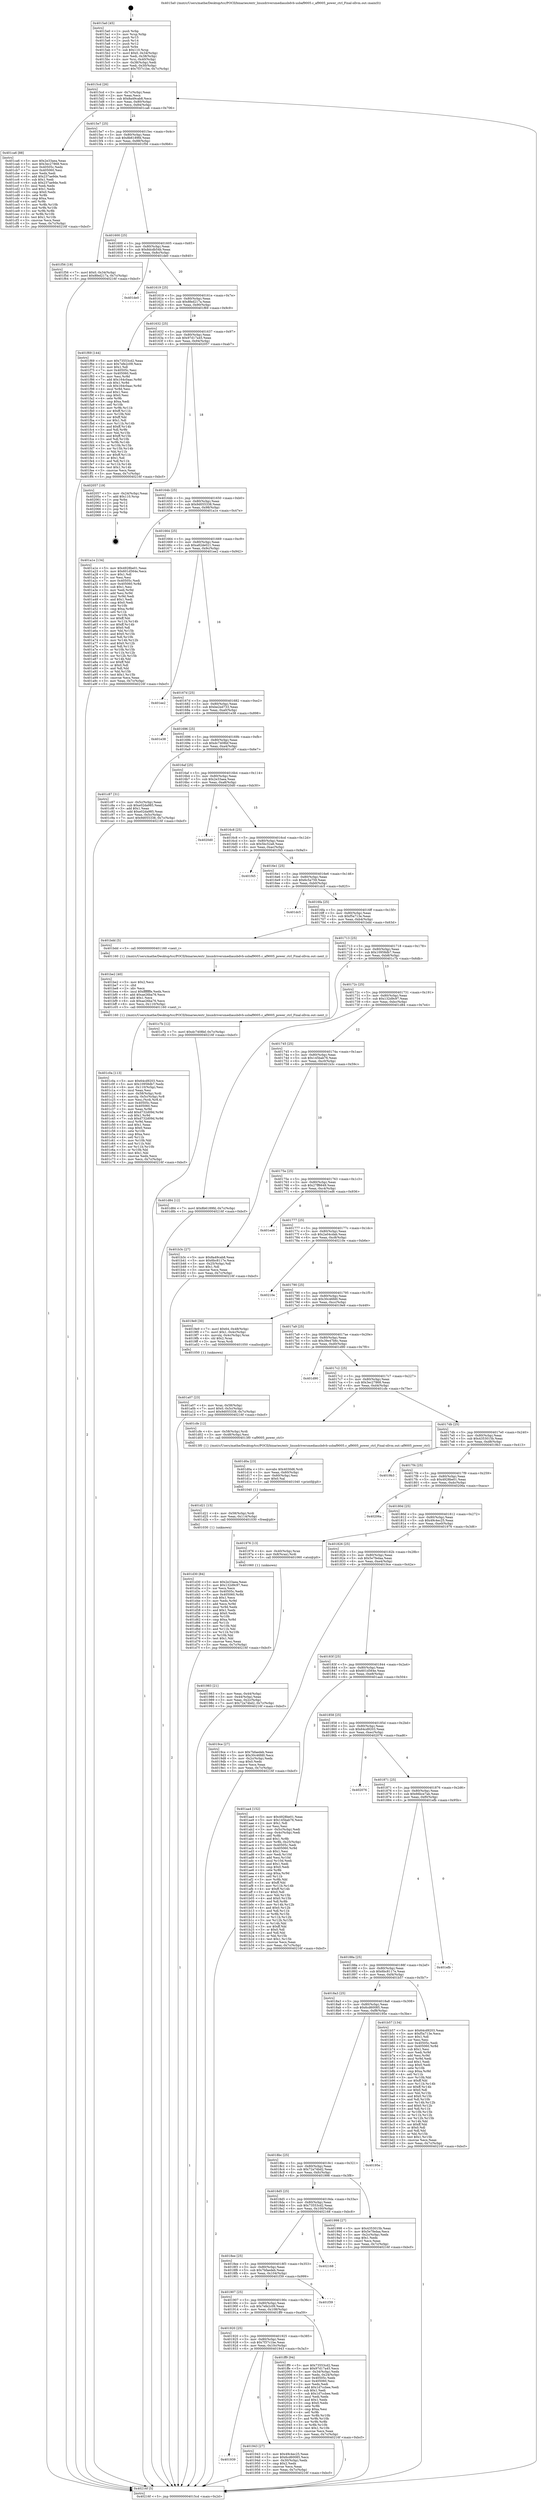 digraph "0x4015a0" {
  label = "0x4015a0 (/mnt/c/Users/mathe/Desktop/tcc/POCII/binaries/extr_linuxdriversmediausbdvb-usbaf9005.c_af9005_power_ctrl_Final-ollvm.out::main(0))"
  labelloc = "t"
  node[shape=record]

  Entry [label="",width=0.3,height=0.3,shape=circle,fillcolor=black,style=filled]
  "0x4015cd" [label="{
     0x4015cd [26]\l
     | [instrs]\l
     &nbsp;&nbsp;0x4015cd \<+3\>: mov -0x7c(%rbp),%eax\l
     &nbsp;&nbsp;0x4015d0 \<+2\>: mov %eax,%ecx\l
     &nbsp;&nbsp;0x4015d2 \<+6\>: sub $0x8a49cab8,%ecx\l
     &nbsp;&nbsp;0x4015d8 \<+3\>: mov %eax,-0x80(%rbp)\l
     &nbsp;&nbsp;0x4015db \<+6\>: mov %ecx,-0x84(%rbp)\l
     &nbsp;&nbsp;0x4015e1 \<+6\>: je 0000000000401ca6 \<main+0x706\>\l
  }"]
  "0x401ca6" [label="{
     0x401ca6 [88]\l
     | [instrs]\l
     &nbsp;&nbsp;0x401ca6 \<+5\>: mov $0x2e33aea,%eax\l
     &nbsp;&nbsp;0x401cab \<+5\>: mov $0x3ec27868,%ecx\l
     &nbsp;&nbsp;0x401cb0 \<+7\>: mov 0x40505c,%edx\l
     &nbsp;&nbsp;0x401cb7 \<+7\>: mov 0x405060,%esi\l
     &nbsp;&nbsp;0x401cbe \<+2\>: mov %edx,%edi\l
     &nbsp;&nbsp;0x401cc0 \<+6\>: add $0x237ae9de,%edi\l
     &nbsp;&nbsp;0x401cc6 \<+3\>: sub $0x1,%edi\l
     &nbsp;&nbsp;0x401cc9 \<+6\>: sub $0x237ae9de,%edi\l
     &nbsp;&nbsp;0x401ccf \<+3\>: imul %edi,%edx\l
     &nbsp;&nbsp;0x401cd2 \<+3\>: and $0x1,%edx\l
     &nbsp;&nbsp;0x401cd5 \<+3\>: cmp $0x0,%edx\l
     &nbsp;&nbsp;0x401cd8 \<+4\>: sete %r8b\l
     &nbsp;&nbsp;0x401cdc \<+3\>: cmp $0xa,%esi\l
     &nbsp;&nbsp;0x401cdf \<+4\>: setl %r9b\l
     &nbsp;&nbsp;0x401ce3 \<+3\>: mov %r8b,%r10b\l
     &nbsp;&nbsp;0x401ce6 \<+3\>: and %r9b,%r10b\l
     &nbsp;&nbsp;0x401ce9 \<+3\>: xor %r9b,%r8b\l
     &nbsp;&nbsp;0x401cec \<+3\>: or %r8b,%r10b\l
     &nbsp;&nbsp;0x401cef \<+4\>: test $0x1,%r10b\l
     &nbsp;&nbsp;0x401cf3 \<+3\>: cmovne %ecx,%eax\l
     &nbsp;&nbsp;0x401cf6 \<+3\>: mov %eax,-0x7c(%rbp)\l
     &nbsp;&nbsp;0x401cf9 \<+5\>: jmp 000000000040216f \<main+0xbcf\>\l
  }"]
  "0x4015e7" [label="{
     0x4015e7 [25]\l
     | [instrs]\l
     &nbsp;&nbsp;0x4015e7 \<+5\>: jmp 00000000004015ec \<main+0x4c\>\l
     &nbsp;&nbsp;0x4015ec \<+3\>: mov -0x80(%rbp),%eax\l
     &nbsp;&nbsp;0x4015ef \<+5\>: sub $0x8b6189fd,%eax\l
     &nbsp;&nbsp;0x4015f4 \<+6\>: mov %eax,-0x88(%rbp)\l
     &nbsp;&nbsp;0x4015fa \<+6\>: je 0000000000401f56 \<main+0x9b6\>\l
  }"]
  Exit [label="",width=0.3,height=0.3,shape=circle,fillcolor=black,style=filled,peripheries=2]
  "0x401f56" [label="{
     0x401f56 [19]\l
     | [instrs]\l
     &nbsp;&nbsp;0x401f56 \<+7\>: movl $0x0,-0x34(%rbp)\l
     &nbsp;&nbsp;0x401f5d \<+7\>: movl $0x8fed217a,-0x7c(%rbp)\l
     &nbsp;&nbsp;0x401f64 \<+5\>: jmp 000000000040216f \<main+0xbcf\>\l
  }"]
  "0x401600" [label="{
     0x401600 [25]\l
     | [instrs]\l
     &nbsp;&nbsp;0x401600 \<+5\>: jmp 0000000000401605 \<main+0x65\>\l
     &nbsp;&nbsp;0x401605 \<+3\>: mov -0x80(%rbp),%eax\l
     &nbsp;&nbsp;0x401608 \<+5\>: sub $0x8dcdb54b,%eax\l
     &nbsp;&nbsp;0x40160d \<+6\>: mov %eax,-0x8c(%rbp)\l
     &nbsp;&nbsp;0x401613 \<+6\>: je 0000000000401de0 \<main+0x840\>\l
  }"]
  "0x401d30" [label="{
     0x401d30 [84]\l
     | [instrs]\l
     &nbsp;&nbsp;0x401d30 \<+5\>: mov $0x2e33aea,%eax\l
     &nbsp;&nbsp;0x401d35 \<+5\>: mov $0x132d9c97,%esi\l
     &nbsp;&nbsp;0x401d3a \<+2\>: xor %ecx,%ecx\l
     &nbsp;&nbsp;0x401d3c \<+7\>: mov 0x40505c,%edx\l
     &nbsp;&nbsp;0x401d43 \<+8\>: mov 0x405060,%r8d\l
     &nbsp;&nbsp;0x401d4b \<+3\>: sub $0x1,%ecx\l
     &nbsp;&nbsp;0x401d4e \<+3\>: mov %edx,%r9d\l
     &nbsp;&nbsp;0x401d51 \<+3\>: add %ecx,%r9d\l
     &nbsp;&nbsp;0x401d54 \<+4\>: imul %r9d,%edx\l
     &nbsp;&nbsp;0x401d58 \<+3\>: and $0x1,%edx\l
     &nbsp;&nbsp;0x401d5b \<+3\>: cmp $0x0,%edx\l
     &nbsp;&nbsp;0x401d5e \<+4\>: sete %r10b\l
     &nbsp;&nbsp;0x401d62 \<+4\>: cmp $0xa,%r8d\l
     &nbsp;&nbsp;0x401d66 \<+4\>: setl %r11b\l
     &nbsp;&nbsp;0x401d6a \<+3\>: mov %r10b,%bl\l
     &nbsp;&nbsp;0x401d6d \<+3\>: and %r11b,%bl\l
     &nbsp;&nbsp;0x401d70 \<+3\>: xor %r11b,%r10b\l
     &nbsp;&nbsp;0x401d73 \<+3\>: or %r10b,%bl\l
     &nbsp;&nbsp;0x401d76 \<+3\>: test $0x1,%bl\l
     &nbsp;&nbsp;0x401d79 \<+3\>: cmovne %esi,%eax\l
     &nbsp;&nbsp;0x401d7c \<+3\>: mov %eax,-0x7c(%rbp)\l
     &nbsp;&nbsp;0x401d7f \<+5\>: jmp 000000000040216f \<main+0xbcf\>\l
  }"]
  "0x401de0" [label="{
     0x401de0\l
  }", style=dashed]
  "0x401619" [label="{
     0x401619 [25]\l
     | [instrs]\l
     &nbsp;&nbsp;0x401619 \<+5\>: jmp 000000000040161e \<main+0x7e\>\l
     &nbsp;&nbsp;0x40161e \<+3\>: mov -0x80(%rbp),%eax\l
     &nbsp;&nbsp;0x401621 \<+5\>: sub $0x8fed217a,%eax\l
     &nbsp;&nbsp;0x401626 \<+6\>: mov %eax,-0x90(%rbp)\l
     &nbsp;&nbsp;0x40162c \<+6\>: je 0000000000401f69 \<main+0x9c9\>\l
  }"]
  "0x401d21" [label="{
     0x401d21 [15]\l
     | [instrs]\l
     &nbsp;&nbsp;0x401d21 \<+4\>: mov -0x58(%rbp),%rdi\l
     &nbsp;&nbsp;0x401d25 \<+6\>: mov %eax,-0x114(%rbp)\l
     &nbsp;&nbsp;0x401d2b \<+5\>: call 0000000000401030 \<free@plt\>\l
     | [calls]\l
     &nbsp;&nbsp;0x401030 \{1\} (unknown)\l
  }"]
  "0x401f69" [label="{
     0x401f69 [144]\l
     | [instrs]\l
     &nbsp;&nbsp;0x401f69 \<+5\>: mov $0x73553cd2,%eax\l
     &nbsp;&nbsp;0x401f6e \<+5\>: mov $0x7efe2c09,%ecx\l
     &nbsp;&nbsp;0x401f73 \<+2\>: mov $0x1,%dl\l
     &nbsp;&nbsp;0x401f75 \<+7\>: mov 0x40505c,%esi\l
     &nbsp;&nbsp;0x401f7c \<+7\>: mov 0x405060,%edi\l
     &nbsp;&nbsp;0x401f83 \<+3\>: mov %esi,%r8d\l
     &nbsp;&nbsp;0x401f86 \<+7\>: add $0x164c0aac,%r8d\l
     &nbsp;&nbsp;0x401f8d \<+4\>: sub $0x1,%r8d\l
     &nbsp;&nbsp;0x401f91 \<+7\>: sub $0x164c0aac,%r8d\l
     &nbsp;&nbsp;0x401f98 \<+4\>: imul %r8d,%esi\l
     &nbsp;&nbsp;0x401f9c \<+3\>: and $0x1,%esi\l
     &nbsp;&nbsp;0x401f9f \<+3\>: cmp $0x0,%esi\l
     &nbsp;&nbsp;0x401fa2 \<+4\>: sete %r9b\l
     &nbsp;&nbsp;0x401fa6 \<+3\>: cmp $0xa,%edi\l
     &nbsp;&nbsp;0x401fa9 \<+4\>: setl %r10b\l
     &nbsp;&nbsp;0x401fad \<+3\>: mov %r9b,%r11b\l
     &nbsp;&nbsp;0x401fb0 \<+4\>: xor $0xff,%r11b\l
     &nbsp;&nbsp;0x401fb4 \<+3\>: mov %r10b,%bl\l
     &nbsp;&nbsp;0x401fb7 \<+3\>: xor $0xff,%bl\l
     &nbsp;&nbsp;0x401fba \<+3\>: xor $0x1,%dl\l
     &nbsp;&nbsp;0x401fbd \<+3\>: mov %r11b,%r14b\l
     &nbsp;&nbsp;0x401fc0 \<+4\>: and $0xff,%r14b\l
     &nbsp;&nbsp;0x401fc4 \<+3\>: and %dl,%r9b\l
     &nbsp;&nbsp;0x401fc7 \<+3\>: mov %bl,%r15b\l
     &nbsp;&nbsp;0x401fca \<+4\>: and $0xff,%r15b\l
     &nbsp;&nbsp;0x401fce \<+3\>: and %dl,%r10b\l
     &nbsp;&nbsp;0x401fd1 \<+3\>: or %r9b,%r14b\l
     &nbsp;&nbsp;0x401fd4 \<+3\>: or %r10b,%r15b\l
     &nbsp;&nbsp;0x401fd7 \<+3\>: xor %r15b,%r14b\l
     &nbsp;&nbsp;0x401fda \<+3\>: or %bl,%r11b\l
     &nbsp;&nbsp;0x401fdd \<+4\>: xor $0xff,%r11b\l
     &nbsp;&nbsp;0x401fe1 \<+3\>: or $0x1,%dl\l
     &nbsp;&nbsp;0x401fe4 \<+3\>: and %dl,%r11b\l
     &nbsp;&nbsp;0x401fe7 \<+3\>: or %r11b,%r14b\l
     &nbsp;&nbsp;0x401fea \<+4\>: test $0x1,%r14b\l
     &nbsp;&nbsp;0x401fee \<+3\>: cmovne %ecx,%eax\l
     &nbsp;&nbsp;0x401ff1 \<+3\>: mov %eax,-0x7c(%rbp)\l
     &nbsp;&nbsp;0x401ff4 \<+5\>: jmp 000000000040216f \<main+0xbcf\>\l
  }"]
  "0x401632" [label="{
     0x401632 [25]\l
     | [instrs]\l
     &nbsp;&nbsp;0x401632 \<+5\>: jmp 0000000000401637 \<main+0x97\>\l
     &nbsp;&nbsp;0x401637 \<+3\>: mov -0x80(%rbp),%eax\l
     &nbsp;&nbsp;0x40163a \<+5\>: sub $0x97d17a45,%eax\l
     &nbsp;&nbsp;0x40163f \<+6\>: mov %eax,-0x94(%rbp)\l
     &nbsp;&nbsp;0x401645 \<+6\>: je 0000000000402057 \<main+0xab7\>\l
  }"]
  "0x401d0a" [label="{
     0x401d0a [23]\l
     | [instrs]\l
     &nbsp;&nbsp;0x401d0a \<+10\>: movabs $0x4030d6,%rdi\l
     &nbsp;&nbsp;0x401d14 \<+3\>: mov %eax,-0x60(%rbp)\l
     &nbsp;&nbsp;0x401d17 \<+3\>: mov -0x60(%rbp),%esi\l
     &nbsp;&nbsp;0x401d1a \<+2\>: mov $0x0,%al\l
     &nbsp;&nbsp;0x401d1c \<+5\>: call 0000000000401040 \<printf@plt\>\l
     | [calls]\l
     &nbsp;&nbsp;0x401040 \{1\} (unknown)\l
  }"]
  "0x402057" [label="{
     0x402057 [19]\l
     | [instrs]\l
     &nbsp;&nbsp;0x402057 \<+3\>: mov -0x24(%rbp),%eax\l
     &nbsp;&nbsp;0x40205a \<+7\>: add $0x110,%rsp\l
     &nbsp;&nbsp;0x402061 \<+1\>: pop %rbx\l
     &nbsp;&nbsp;0x402062 \<+2\>: pop %r12\l
     &nbsp;&nbsp;0x402064 \<+2\>: pop %r14\l
     &nbsp;&nbsp;0x402066 \<+2\>: pop %r15\l
     &nbsp;&nbsp;0x402068 \<+1\>: pop %rbp\l
     &nbsp;&nbsp;0x402069 \<+1\>: ret\l
  }"]
  "0x40164b" [label="{
     0x40164b [25]\l
     | [instrs]\l
     &nbsp;&nbsp;0x40164b \<+5\>: jmp 0000000000401650 \<main+0xb0\>\l
     &nbsp;&nbsp;0x401650 \<+3\>: mov -0x80(%rbp),%eax\l
     &nbsp;&nbsp;0x401653 \<+5\>: sub $0x9d055338,%eax\l
     &nbsp;&nbsp;0x401658 \<+6\>: mov %eax,-0x98(%rbp)\l
     &nbsp;&nbsp;0x40165e \<+6\>: je 0000000000401a1e \<main+0x47e\>\l
  }"]
  "0x401c0a" [label="{
     0x401c0a [113]\l
     | [instrs]\l
     &nbsp;&nbsp;0x401c0a \<+5\>: mov $0x64cd9203,%ecx\l
     &nbsp;&nbsp;0x401c0f \<+5\>: mov $0x10958db7,%edx\l
     &nbsp;&nbsp;0x401c14 \<+6\>: mov -0x110(%rbp),%esi\l
     &nbsp;&nbsp;0x401c1a \<+3\>: imul %eax,%esi\l
     &nbsp;&nbsp;0x401c1d \<+4\>: mov -0x58(%rbp),%rdi\l
     &nbsp;&nbsp;0x401c21 \<+4\>: movslq -0x5c(%rbp),%r8\l
     &nbsp;&nbsp;0x401c25 \<+4\>: mov %esi,(%rdi,%r8,4)\l
     &nbsp;&nbsp;0x401c29 \<+7\>: mov 0x40505c,%eax\l
     &nbsp;&nbsp;0x401c30 \<+7\>: mov 0x405060,%esi\l
     &nbsp;&nbsp;0x401c37 \<+3\>: mov %eax,%r9d\l
     &nbsp;&nbsp;0x401c3a \<+7\>: add $0xd732d09d,%r9d\l
     &nbsp;&nbsp;0x401c41 \<+4\>: sub $0x1,%r9d\l
     &nbsp;&nbsp;0x401c45 \<+7\>: sub $0xd732d09d,%r9d\l
     &nbsp;&nbsp;0x401c4c \<+4\>: imul %r9d,%eax\l
     &nbsp;&nbsp;0x401c50 \<+3\>: and $0x1,%eax\l
     &nbsp;&nbsp;0x401c53 \<+3\>: cmp $0x0,%eax\l
     &nbsp;&nbsp;0x401c56 \<+4\>: sete %r10b\l
     &nbsp;&nbsp;0x401c5a \<+3\>: cmp $0xa,%esi\l
     &nbsp;&nbsp;0x401c5d \<+4\>: setl %r11b\l
     &nbsp;&nbsp;0x401c61 \<+3\>: mov %r10b,%bl\l
     &nbsp;&nbsp;0x401c64 \<+3\>: and %r11b,%bl\l
     &nbsp;&nbsp;0x401c67 \<+3\>: xor %r11b,%r10b\l
     &nbsp;&nbsp;0x401c6a \<+3\>: or %r10b,%bl\l
     &nbsp;&nbsp;0x401c6d \<+3\>: test $0x1,%bl\l
     &nbsp;&nbsp;0x401c70 \<+3\>: cmovne %edx,%ecx\l
     &nbsp;&nbsp;0x401c73 \<+3\>: mov %ecx,-0x7c(%rbp)\l
     &nbsp;&nbsp;0x401c76 \<+5\>: jmp 000000000040216f \<main+0xbcf\>\l
  }"]
  "0x401a1e" [label="{
     0x401a1e [134]\l
     | [instrs]\l
     &nbsp;&nbsp;0x401a1e \<+5\>: mov $0x4928be01,%eax\l
     &nbsp;&nbsp;0x401a23 \<+5\>: mov $0x601d564e,%ecx\l
     &nbsp;&nbsp;0x401a28 \<+2\>: mov $0x1,%dl\l
     &nbsp;&nbsp;0x401a2a \<+2\>: xor %esi,%esi\l
     &nbsp;&nbsp;0x401a2c \<+7\>: mov 0x40505c,%edi\l
     &nbsp;&nbsp;0x401a33 \<+8\>: mov 0x405060,%r8d\l
     &nbsp;&nbsp;0x401a3b \<+3\>: sub $0x1,%esi\l
     &nbsp;&nbsp;0x401a3e \<+3\>: mov %edi,%r9d\l
     &nbsp;&nbsp;0x401a41 \<+3\>: add %esi,%r9d\l
     &nbsp;&nbsp;0x401a44 \<+4\>: imul %r9d,%edi\l
     &nbsp;&nbsp;0x401a48 \<+3\>: and $0x1,%edi\l
     &nbsp;&nbsp;0x401a4b \<+3\>: cmp $0x0,%edi\l
     &nbsp;&nbsp;0x401a4e \<+4\>: sete %r10b\l
     &nbsp;&nbsp;0x401a52 \<+4\>: cmp $0xa,%r8d\l
     &nbsp;&nbsp;0x401a56 \<+4\>: setl %r11b\l
     &nbsp;&nbsp;0x401a5a \<+3\>: mov %r10b,%bl\l
     &nbsp;&nbsp;0x401a5d \<+3\>: xor $0xff,%bl\l
     &nbsp;&nbsp;0x401a60 \<+3\>: mov %r11b,%r14b\l
     &nbsp;&nbsp;0x401a63 \<+4\>: xor $0xff,%r14b\l
     &nbsp;&nbsp;0x401a67 \<+3\>: xor $0x0,%dl\l
     &nbsp;&nbsp;0x401a6a \<+3\>: mov %bl,%r15b\l
     &nbsp;&nbsp;0x401a6d \<+4\>: and $0x0,%r15b\l
     &nbsp;&nbsp;0x401a71 \<+3\>: and %dl,%r10b\l
     &nbsp;&nbsp;0x401a74 \<+3\>: mov %r14b,%r12b\l
     &nbsp;&nbsp;0x401a77 \<+4\>: and $0x0,%r12b\l
     &nbsp;&nbsp;0x401a7b \<+3\>: and %dl,%r11b\l
     &nbsp;&nbsp;0x401a7e \<+3\>: or %r10b,%r15b\l
     &nbsp;&nbsp;0x401a81 \<+3\>: or %r11b,%r12b\l
     &nbsp;&nbsp;0x401a84 \<+3\>: xor %r12b,%r15b\l
     &nbsp;&nbsp;0x401a87 \<+3\>: or %r14b,%bl\l
     &nbsp;&nbsp;0x401a8a \<+3\>: xor $0xff,%bl\l
     &nbsp;&nbsp;0x401a8d \<+3\>: or $0x0,%dl\l
     &nbsp;&nbsp;0x401a90 \<+2\>: and %dl,%bl\l
     &nbsp;&nbsp;0x401a92 \<+3\>: or %bl,%r15b\l
     &nbsp;&nbsp;0x401a95 \<+4\>: test $0x1,%r15b\l
     &nbsp;&nbsp;0x401a99 \<+3\>: cmovne %ecx,%eax\l
     &nbsp;&nbsp;0x401a9c \<+3\>: mov %eax,-0x7c(%rbp)\l
     &nbsp;&nbsp;0x401a9f \<+5\>: jmp 000000000040216f \<main+0xbcf\>\l
  }"]
  "0x401664" [label="{
     0x401664 [25]\l
     | [instrs]\l
     &nbsp;&nbsp;0x401664 \<+5\>: jmp 0000000000401669 \<main+0xc9\>\l
     &nbsp;&nbsp;0x401669 \<+3\>: mov -0x80(%rbp),%eax\l
     &nbsp;&nbsp;0x40166c \<+5\>: sub $0xa82de021,%eax\l
     &nbsp;&nbsp;0x401671 \<+6\>: mov %eax,-0x9c(%rbp)\l
     &nbsp;&nbsp;0x401677 \<+6\>: je 0000000000401ee2 \<main+0x942\>\l
  }"]
  "0x401be2" [label="{
     0x401be2 [40]\l
     | [instrs]\l
     &nbsp;&nbsp;0x401be2 \<+5\>: mov $0x2,%ecx\l
     &nbsp;&nbsp;0x401be7 \<+1\>: cltd\l
     &nbsp;&nbsp;0x401be8 \<+2\>: idiv %ecx\l
     &nbsp;&nbsp;0x401bea \<+6\>: imul $0xfffffffe,%edx,%ecx\l
     &nbsp;&nbsp;0x401bf0 \<+6\>: add $0xae26ba76,%ecx\l
     &nbsp;&nbsp;0x401bf6 \<+3\>: add $0x1,%ecx\l
     &nbsp;&nbsp;0x401bf9 \<+6\>: sub $0xae26ba76,%ecx\l
     &nbsp;&nbsp;0x401bff \<+6\>: mov %ecx,-0x110(%rbp)\l
     &nbsp;&nbsp;0x401c05 \<+5\>: call 0000000000401160 \<next_i\>\l
     | [calls]\l
     &nbsp;&nbsp;0x401160 \{1\} (/mnt/c/Users/mathe/Desktop/tcc/POCII/binaries/extr_linuxdriversmediausbdvb-usbaf9005.c_af9005_power_ctrl_Final-ollvm.out::next_i)\l
  }"]
  "0x401ee2" [label="{
     0x401ee2\l
  }", style=dashed]
  "0x40167d" [label="{
     0x40167d [25]\l
     | [instrs]\l
     &nbsp;&nbsp;0x40167d \<+5\>: jmp 0000000000401682 \<main+0xe2\>\l
     &nbsp;&nbsp;0x401682 \<+3\>: mov -0x80(%rbp),%eax\l
     &nbsp;&nbsp;0x401685 \<+5\>: sub $0xbe2ed733,%eax\l
     &nbsp;&nbsp;0x40168a \<+6\>: mov %eax,-0xa0(%rbp)\l
     &nbsp;&nbsp;0x401690 \<+6\>: je 0000000000401e38 \<main+0x898\>\l
  }"]
  "0x401a07" [label="{
     0x401a07 [23]\l
     | [instrs]\l
     &nbsp;&nbsp;0x401a07 \<+4\>: mov %rax,-0x58(%rbp)\l
     &nbsp;&nbsp;0x401a0b \<+7\>: movl $0x0,-0x5c(%rbp)\l
     &nbsp;&nbsp;0x401a12 \<+7\>: movl $0x9d055338,-0x7c(%rbp)\l
     &nbsp;&nbsp;0x401a19 \<+5\>: jmp 000000000040216f \<main+0xbcf\>\l
  }"]
  "0x401e38" [label="{
     0x401e38\l
  }", style=dashed]
  "0x401696" [label="{
     0x401696 [25]\l
     | [instrs]\l
     &nbsp;&nbsp;0x401696 \<+5\>: jmp 000000000040169b \<main+0xfb\>\l
     &nbsp;&nbsp;0x40169b \<+3\>: mov -0x80(%rbp),%eax\l
     &nbsp;&nbsp;0x40169e \<+5\>: sub $0xdc7408bf,%eax\l
     &nbsp;&nbsp;0x4016a3 \<+6\>: mov %eax,-0xa4(%rbp)\l
     &nbsp;&nbsp;0x4016a9 \<+6\>: je 0000000000401c87 \<main+0x6e7\>\l
  }"]
  "0x401983" [label="{
     0x401983 [21]\l
     | [instrs]\l
     &nbsp;&nbsp;0x401983 \<+3\>: mov %eax,-0x44(%rbp)\l
     &nbsp;&nbsp;0x401986 \<+3\>: mov -0x44(%rbp),%eax\l
     &nbsp;&nbsp;0x401989 \<+3\>: mov %eax,-0x2c(%rbp)\l
     &nbsp;&nbsp;0x40198c \<+7\>: movl $0x72a74bd2,-0x7c(%rbp)\l
     &nbsp;&nbsp;0x401993 \<+5\>: jmp 000000000040216f \<main+0xbcf\>\l
  }"]
  "0x401c87" [label="{
     0x401c87 [31]\l
     | [instrs]\l
     &nbsp;&nbsp;0x401c87 \<+3\>: mov -0x5c(%rbp),%eax\l
     &nbsp;&nbsp;0x401c8a \<+5\>: sub $0xe02da985,%eax\l
     &nbsp;&nbsp;0x401c8f \<+3\>: add $0x1,%eax\l
     &nbsp;&nbsp;0x401c92 \<+5\>: add $0xe02da985,%eax\l
     &nbsp;&nbsp;0x401c97 \<+3\>: mov %eax,-0x5c(%rbp)\l
     &nbsp;&nbsp;0x401c9a \<+7\>: movl $0x9d055338,-0x7c(%rbp)\l
     &nbsp;&nbsp;0x401ca1 \<+5\>: jmp 000000000040216f \<main+0xbcf\>\l
  }"]
  "0x4016af" [label="{
     0x4016af [25]\l
     | [instrs]\l
     &nbsp;&nbsp;0x4016af \<+5\>: jmp 00000000004016b4 \<main+0x114\>\l
     &nbsp;&nbsp;0x4016b4 \<+3\>: mov -0x80(%rbp),%eax\l
     &nbsp;&nbsp;0x4016b7 \<+5\>: sub $0x2e33aea,%eax\l
     &nbsp;&nbsp;0x4016bc \<+6\>: mov %eax,-0xa8(%rbp)\l
     &nbsp;&nbsp;0x4016c2 \<+6\>: je 00000000004020d0 \<main+0xb30\>\l
  }"]
  "0x4015a0" [label="{
     0x4015a0 [45]\l
     | [instrs]\l
     &nbsp;&nbsp;0x4015a0 \<+1\>: push %rbp\l
     &nbsp;&nbsp;0x4015a1 \<+3\>: mov %rsp,%rbp\l
     &nbsp;&nbsp;0x4015a4 \<+2\>: push %r15\l
     &nbsp;&nbsp;0x4015a6 \<+2\>: push %r14\l
     &nbsp;&nbsp;0x4015a8 \<+2\>: push %r12\l
     &nbsp;&nbsp;0x4015aa \<+1\>: push %rbx\l
     &nbsp;&nbsp;0x4015ab \<+7\>: sub $0x110,%rsp\l
     &nbsp;&nbsp;0x4015b2 \<+7\>: movl $0x0,-0x34(%rbp)\l
     &nbsp;&nbsp;0x4015b9 \<+3\>: mov %edi,-0x38(%rbp)\l
     &nbsp;&nbsp;0x4015bc \<+4\>: mov %rsi,-0x40(%rbp)\l
     &nbsp;&nbsp;0x4015c0 \<+3\>: mov -0x38(%rbp),%edi\l
     &nbsp;&nbsp;0x4015c3 \<+3\>: mov %edi,-0x30(%rbp)\l
     &nbsp;&nbsp;0x4015c6 \<+7\>: movl $0x7f37c1be,-0x7c(%rbp)\l
  }"]
  "0x4020d0" [label="{
     0x4020d0\l
  }", style=dashed]
  "0x4016c8" [label="{
     0x4016c8 [25]\l
     | [instrs]\l
     &nbsp;&nbsp;0x4016c8 \<+5\>: jmp 00000000004016cd \<main+0x12d\>\l
     &nbsp;&nbsp;0x4016cd \<+3\>: mov -0x80(%rbp),%eax\l
     &nbsp;&nbsp;0x4016d0 \<+5\>: sub $0x5bc52a6,%eax\l
     &nbsp;&nbsp;0x4016d5 \<+6\>: mov %eax,-0xac(%rbp)\l
     &nbsp;&nbsp;0x4016db \<+6\>: je 0000000000401f45 \<main+0x9a5\>\l
  }"]
  "0x40216f" [label="{
     0x40216f [5]\l
     | [instrs]\l
     &nbsp;&nbsp;0x40216f \<+5\>: jmp 00000000004015cd \<main+0x2d\>\l
  }"]
  "0x401f45" [label="{
     0x401f45\l
  }", style=dashed]
  "0x4016e1" [label="{
     0x4016e1 [25]\l
     | [instrs]\l
     &nbsp;&nbsp;0x4016e1 \<+5\>: jmp 00000000004016e6 \<main+0x146\>\l
     &nbsp;&nbsp;0x4016e6 \<+3\>: mov -0x80(%rbp),%eax\l
     &nbsp;&nbsp;0x4016e9 \<+5\>: sub $0x6c5a759,%eax\l
     &nbsp;&nbsp;0x4016ee \<+6\>: mov %eax,-0xb0(%rbp)\l
     &nbsp;&nbsp;0x4016f4 \<+6\>: je 0000000000401dc5 \<main+0x825\>\l
  }"]
  "0x401939" [label="{
     0x401939\l
  }", style=dashed]
  "0x401dc5" [label="{
     0x401dc5\l
  }", style=dashed]
  "0x4016fa" [label="{
     0x4016fa [25]\l
     | [instrs]\l
     &nbsp;&nbsp;0x4016fa \<+5\>: jmp 00000000004016ff \<main+0x15f\>\l
     &nbsp;&nbsp;0x4016ff \<+3\>: mov -0x80(%rbp),%eax\l
     &nbsp;&nbsp;0x401702 \<+5\>: sub $0xf5a713e,%eax\l
     &nbsp;&nbsp;0x401707 \<+6\>: mov %eax,-0xb4(%rbp)\l
     &nbsp;&nbsp;0x40170d \<+6\>: je 0000000000401bdd \<main+0x63d\>\l
  }"]
  "0x401943" [label="{
     0x401943 [27]\l
     | [instrs]\l
     &nbsp;&nbsp;0x401943 \<+5\>: mov $0x49c4ec25,%eax\l
     &nbsp;&nbsp;0x401948 \<+5\>: mov $0x6cd60085,%ecx\l
     &nbsp;&nbsp;0x40194d \<+3\>: mov -0x30(%rbp),%edx\l
     &nbsp;&nbsp;0x401950 \<+3\>: cmp $0x2,%edx\l
     &nbsp;&nbsp;0x401953 \<+3\>: cmovne %ecx,%eax\l
     &nbsp;&nbsp;0x401956 \<+3\>: mov %eax,-0x7c(%rbp)\l
     &nbsp;&nbsp;0x401959 \<+5\>: jmp 000000000040216f \<main+0xbcf\>\l
  }"]
  "0x401bdd" [label="{
     0x401bdd [5]\l
     | [instrs]\l
     &nbsp;&nbsp;0x401bdd \<+5\>: call 0000000000401160 \<next_i\>\l
     | [calls]\l
     &nbsp;&nbsp;0x401160 \{1\} (/mnt/c/Users/mathe/Desktop/tcc/POCII/binaries/extr_linuxdriversmediausbdvb-usbaf9005.c_af9005_power_ctrl_Final-ollvm.out::next_i)\l
  }"]
  "0x401713" [label="{
     0x401713 [25]\l
     | [instrs]\l
     &nbsp;&nbsp;0x401713 \<+5\>: jmp 0000000000401718 \<main+0x178\>\l
     &nbsp;&nbsp;0x401718 \<+3\>: mov -0x80(%rbp),%eax\l
     &nbsp;&nbsp;0x40171b \<+5\>: sub $0x10958db7,%eax\l
     &nbsp;&nbsp;0x401720 \<+6\>: mov %eax,-0xb8(%rbp)\l
     &nbsp;&nbsp;0x401726 \<+6\>: je 0000000000401c7b \<main+0x6db\>\l
  }"]
  "0x401920" [label="{
     0x401920 [25]\l
     | [instrs]\l
     &nbsp;&nbsp;0x401920 \<+5\>: jmp 0000000000401925 \<main+0x385\>\l
     &nbsp;&nbsp;0x401925 \<+3\>: mov -0x80(%rbp),%eax\l
     &nbsp;&nbsp;0x401928 \<+5\>: sub $0x7f37c1be,%eax\l
     &nbsp;&nbsp;0x40192d \<+6\>: mov %eax,-0x10c(%rbp)\l
     &nbsp;&nbsp;0x401933 \<+6\>: je 0000000000401943 \<main+0x3a3\>\l
  }"]
  "0x401c7b" [label="{
     0x401c7b [12]\l
     | [instrs]\l
     &nbsp;&nbsp;0x401c7b \<+7\>: movl $0xdc7408bf,-0x7c(%rbp)\l
     &nbsp;&nbsp;0x401c82 \<+5\>: jmp 000000000040216f \<main+0xbcf\>\l
  }"]
  "0x40172c" [label="{
     0x40172c [25]\l
     | [instrs]\l
     &nbsp;&nbsp;0x40172c \<+5\>: jmp 0000000000401731 \<main+0x191\>\l
     &nbsp;&nbsp;0x401731 \<+3\>: mov -0x80(%rbp),%eax\l
     &nbsp;&nbsp;0x401734 \<+5\>: sub $0x132d9c97,%eax\l
     &nbsp;&nbsp;0x401739 \<+6\>: mov %eax,-0xbc(%rbp)\l
     &nbsp;&nbsp;0x40173f \<+6\>: je 0000000000401d84 \<main+0x7e4\>\l
  }"]
  "0x401ff9" [label="{
     0x401ff9 [94]\l
     | [instrs]\l
     &nbsp;&nbsp;0x401ff9 \<+5\>: mov $0x73553cd2,%eax\l
     &nbsp;&nbsp;0x401ffe \<+5\>: mov $0x97d17a45,%ecx\l
     &nbsp;&nbsp;0x402003 \<+3\>: mov -0x34(%rbp),%edx\l
     &nbsp;&nbsp;0x402006 \<+3\>: mov %edx,-0x24(%rbp)\l
     &nbsp;&nbsp;0x402009 \<+7\>: mov 0x40505c,%edx\l
     &nbsp;&nbsp;0x402010 \<+7\>: mov 0x405060,%esi\l
     &nbsp;&nbsp;0x402017 \<+2\>: mov %edx,%edi\l
     &nbsp;&nbsp;0x402019 \<+6\>: add $0x1d7ccbee,%edi\l
     &nbsp;&nbsp;0x40201f \<+3\>: sub $0x1,%edi\l
     &nbsp;&nbsp;0x402022 \<+6\>: sub $0x1d7ccbee,%edi\l
     &nbsp;&nbsp;0x402028 \<+3\>: imul %edi,%edx\l
     &nbsp;&nbsp;0x40202b \<+3\>: and $0x1,%edx\l
     &nbsp;&nbsp;0x40202e \<+3\>: cmp $0x0,%edx\l
     &nbsp;&nbsp;0x402031 \<+4\>: sete %r8b\l
     &nbsp;&nbsp;0x402035 \<+3\>: cmp $0xa,%esi\l
     &nbsp;&nbsp;0x402038 \<+4\>: setl %r9b\l
     &nbsp;&nbsp;0x40203c \<+3\>: mov %r8b,%r10b\l
     &nbsp;&nbsp;0x40203f \<+3\>: and %r9b,%r10b\l
     &nbsp;&nbsp;0x402042 \<+3\>: xor %r9b,%r8b\l
     &nbsp;&nbsp;0x402045 \<+3\>: or %r8b,%r10b\l
     &nbsp;&nbsp;0x402048 \<+4\>: test $0x1,%r10b\l
     &nbsp;&nbsp;0x40204c \<+3\>: cmovne %ecx,%eax\l
     &nbsp;&nbsp;0x40204f \<+3\>: mov %eax,-0x7c(%rbp)\l
     &nbsp;&nbsp;0x402052 \<+5\>: jmp 000000000040216f \<main+0xbcf\>\l
  }"]
  "0x401d84" [label="{
     0x401d84 [12]\l
     | [instrs]\l
     &nbsp;&nbsp;0x401d84 \<+7\>: movl $0x8b6189fd,-0x7c(%rbp)\l
     &nbsp;&nbsp;0x401d8b \<+5\>: jmp 000000000040216f \<main+0xbcf\>\l
  }"]
  "0x401745" [label="{
     0x401745 [25]\l
     | [instrs]\l
     &nbsp;&nbsp;0x401745 \<+5\>: jmp 000000000040174a \<main+0x1aa\>\l
     &nbsp;&nbsp;0x40174a \<+3\>: mov -0x80(%rbp),%eax\l
     &nbsp;&nbsp;0x40174d \<+5\>: sub $0x145bab76,%eax\l
     &nbsp;&nbsp;0x401752 \<+6\>: mov %eax,-0xc0(%rbp)\l
     &nbsp;&nbsp;0x401758 \<+6\>: je 0000000000401b3c \<main+0x59c\>\l
  }"]
  "0x401907" [label="{
     0x401907 [25]\l
     | [instrs]\l
     &nbsp;&nbsp;0x401907 \<+5\>: jmp 000000000040190c \<main+0x36c\>\l
     &nbsp;&nbsp;0x40190c \<+3\>: mov -0x80(%rbp),%eax\l
     &nbsp;&nbsp;0x40190f \<+5\>: sub $0x7efe2c09,%eax\l
     &nbsp;&nbsp;0x401914 \<+6\>: mov %eax,-0x108(%rbp)\l
     &nbsp;&nbsp;0x40191a \<+6\>: je 0000000000401ff9 \<main+0xa59\>\l
  }"]
  "0x401b3c" [label="{
     0x401b3c [27]\l
     | [instrs]\l
     &nbsp;&nbsp;0x401b3c \<+5\>: mov $0x8a49cab8,%eax\l
     &nbsp;&nbsp;0x401b41 \<+5\>: mov $0x6bc8117e,%ecx\l
     &nbsp;&nbsp;0x401b46 \<+3\>: mov -0x25(%rbp),%dl\l
     &nbsp;&nbsp;0x401b49 \<+3\>: test $0x1,%dl\l
     &nbsp;&nbsp;0x401b4c \<+3\>: cmovne %ecx,%eax\l
     &nbsp;&nbsp;0x401b4f \<+3\>: mov %eax,-0x7c(%rbp)\l
     &nbsp;&nbsp;0x401b52 \<+5\>: jmp 000000000040216f \<main+0xbcf\>\l
  }"]
  "0x40175e" [label="{
     0x40175e [25]\l
     | [instrs]\l
     &nbsp;&nbsp;0x40175e \<+5\>: jmp 0000000000401763 \<main+0x1c3\>\l
     &nbsp;&nbsp;0x401763 \<+3\>: mov -0x80(%rbp),%eax\l
     &nbsp;&nbsp;0x401766 \<+5\>: sub $0x27ff6649,%eax\l
     &nbsp;&nbsp;0x40176b \<+6\>: mov %eax,-0xc4(%rbp)\l
     &nbsp;&nbsp;0x401771 \<+6\>: je 0000000000401ed6 \<main+0x936\>\l
  }"]
  "0x401f39" [label="{
     0x401f39\l
  }", style=dashed]
  "0x401ed6" [label="{
     0x401ed6\l
  }", style=dashed]
  "0x401777" [label="{
     0x401777 [25]\l
     | [instrs]\l
     &nbsp;&nbsp;0x401777 \<+5\>: jmp 000000000040177c \<main+0x1dc\>\l
     &nbsp;&nbsp;0x40177c \<+3\>: mov -0x80(%rbp),%eax\l
     &nbsp;&nbsp;0x40177f \<+5\>: sub $0x2a04cdab,%eax\l
     &nbsp;&nbsp;0x401784 \<+6\>: mov %eax,-0xc8(%rbp)\l
     &nbsp;&nbsp;0x40178a \<+6\>: je 000000000040210e \<main+0xb6e\>\l
  }"]
  "0x4018ee" [label="{
     0x4018ee [25]\l
     | [instrs]\l
     &nbsp;&nbsp;0x4018ee \<+5\>: jmp 00000000004018f3 \<main+0x353\>\l
     &nbsp;&nbsp;0x4018f3 \<+3\>: mov -0x80(%rbp),%eax\l
     &nbsp;&nbsp;0x4018f6 \<+5\>: sub $0x7bfaedeb,%eax\l
     &nbsp;&nbsp;0x4018fb \<+6\>: mov %eax,-0x104(%rbp)\l
     &nbsp;&nbsp;0x401901 \<+6\>: je 0000000000401f39 \<main+0x999\>\l
  }"]
  "0x40210e" [label="{
     0x40210e\l
  }", style=dashed]
  "0x401790" [label="{
     0x401790 [25]\l
     | [instrs]\l
     &nbsp;&nbsp;0x401790 \<+5\>: jmp 0000000000401795 \<main+0x1f5\>\l
     &nbsp;&nbsp;0x401795 \<+3\>: mov -0x80(%rbp),%eax\l
     &nbsp;&nbsp;0x401798 \<+5\>: sub $0x30c46fd0,%eax\l
     &nbsp;&nbsp;0x40179d \<+6\>: mov %eax,-0xcc(%rbp)\l
     &nbsp;&nbsp;0x4017a3 \<+6\>: je 00000000004019e9 \<main+0x449\>\l
  }"]
  "0x402168" [label="{
     0x402168\l
  }", style=dashed]
  "0x4019e9" [label="{
     0x4019e9 [30]\l
     | [instrs]\l
     &nbsp;&nbsp;0x4019e9 \<+7\>: movl $0x64,-0x48(%rbp)\l
     &nbsp;&nbsp;0x4019f0 \<+7\>: movl $0x1,-0x4c(%rbp)\l
     &nbsp;&nbsp;0x4019f7 \<+4\>: movslq -0x4c(%rbp),%rax\l
     &nbsp;&nbsp;0x4019fb \<+4\>: shl $0x2,%rax\l
     &nbsp;&nbsp;0x4019ff \<+3\>: mov %rax,%rdi\l
     &nbsp;&nbsp;0x401a02 \<+5\>: call 0000000000401050 \<malloc@plt\>\l
     | [calls]\l
     &nbsp;&nbsp;0x401050 \{1\} (unknown)\l
  }"]
  "0x4017a9" [label="{
     0x4017a9 [25]\l
     | [instrs]\l
     &nbsp;&nbsp;0x4017a9 \<+5\>: jmp 00000000004017ae \<main+0x20e\>\l
     &nbsp;&nbsp;0x4017ae \<+3\>: mov -0x80(%rbp),%eax\l
     &nbsp;&nbsp;0x4017b1 \<+5\>: sub $0x39e47b6c,%eax\l
     &nbsp;&nbsp;0x4017b6 \<+6\>: mov %eax,-0xd0(%rbp)\l
     &nbsp;&nbsp;0x4017bc \<+6\>: je 0000000000401d90 \<main+0x7f0\>\l
  }"]
  "0x4018d5" [label="{
     0x4018d5 [25]\l
     | [instrs]\l
     &nbsp;&nbsp;0x4018d5 \<+5\>: jmp 00000000004018da \<main+0x33a\>\l
     &nbsp;&nbsp;0x4018da \<+3\>: mov -0x80(%rbp),%eax\l
     &nbsp;&nbsp;0x4018dd \<+5\>: sub $0x73553cd2,%eax\l
     &nbsp;&nbsp;0x4018e2 \<+6\>: mov %eax,-0x100(%rbp)\l
     &nbsp;&nbsp;0x4018e8 \<+6\>: je 0000000000402168 \<main+0xbc8\>\l
  }"]
  "0x401d90" [label="{
     0x401d90\l
  }", style=dashed]
  "0x4017c2" [label="{
     0x4017c2 [25]\l
     | [instrs]\l
     &nbsp;&nbsp;0x4017c2 \<+5\>: jmp 00000000004017c7 \<main+0x227\>\l
     &nbsp;&nbsp;0x4017c7 \<+3\>: mov -0x80(%rbp),%eax\l
     &nbsp;&nbsp;0x4017ca \<+5\>: sub $0x3ec27868,%eax\l
     &nbsp;&nbsp;0x4017cf \<+6\>: mov %eax,-0xd4(%rbp)\l
     &nbsp;&nbsp;0x4017d5 \<+6\>: je 0000000000401cfe \<main+0x75e\>\l
  }"]
  "0x401998" [label="{
     0x401998 [27]\l
     | [instrs]\l
     &nbsp;&nbsp;0x401998 \<+5\>: mov $0x4353015b,%eax\l
     &nbsp;&nbsp;0x40199d \<+5\>: mov $0x5e7fedaa,%ecx\l
     &nbsp;&nbsp;0x4019a2 \<+3\>: mov -0x2c(%rbp),%edx\l
     &nbsp;&nbsp;0x4019a5 \<+3\>: cmp $0x1,%edx\l
     &nbsp;&nbsp;0x4019a8 \<+3\>: cmovl %ecx,%eax\l
     &nbsp;&nbsp;0x4019ab \<+3\>: mov %eax,-0x7c(%rbp)\l
     &nbsp;&nbsp;0x4019ae \<+5\>: jmp 000000000040216f \<main+0xbcf\>\l
  }"]
  "0x401cfe" [label="{
     0x401cfe [12]\l
     | [instrs]\l
     &nbsp;&nbsp;0x401cfe \<+4\>: mov -0x58(%rbp),%rdi\l
     &nbsp;&nbsp;0x401d02 \<+3\>: mov -0x48(%rbp),%esi\l
     &nbsp;&nbsp;0x401d05 \<+5\>: call 00000000004013f0 \<af9005_power_ctrl\>\l
     | [calls]\l
     &nbsp;&nbsp;0x4013f0 \{1\} (/mnt/c/Users/mathe/Desktop/tcc/POCII/binaries/extr_linuxdriversmediausbdvb-usbaf9005.c_af9005_power_ctrl_Final-ollvm.out::af9005_power_ctrl)\l
  }"]
  "0x4017db" [label="{
     0x4017db [25]\l
     | [instrs]\l
     &nbsp;&nbsp;0x4017db \<+5\>: jmp 00000000004017e0 \<main+0x240\>\l
     &nbsp;&nbsp;0x4017e0 \<+3\>: mov -0x80(%rbp),%eax\l
     &nbsp;&nbsp;0x4017e3 \<+5\>: sub $0x4353015b,%eax\l
     &nbsp;&nbsp;0x4017e8 \<+6\>: mov %eax,-0xd8(%rbp)\l
     &nbsp;&nbsp;0x4017ee \<+6\>: je 00000000004019b3 \<main+0x413\>\l
  }"]
  "0x4018bc" [label="{
     0x4018bc [25]\l
     | [instrs]\l
     &nbsp;&nbsp;0x4018bc \<+5\>: jmp 00000000004018c1 \<main+0x321\>\l
     &nbsp;&nbsp;0x4018c1 \<+3\>: mov -0x80(%rbp),%eax\l
     &nbsp;&nbsp;0x4018c4 \<+5\>: sub $0x72a74bd2,%eax\l
     &nbsp;&nbsp;0x4018c9 \<+6\>: mov %eax,-0xfc(%rbp)\l
     &nbsp;&nbsp;0x4018cf \<+6\>: je 0000000000401998 \<main+0x3f8\>\l
  }"]
  "0x4019b3" [label="{
     0x4019b3\l
  }", style=dashed]
  "0x4017f4" [label="{
     0x4017f4 [25]\l
     | [instrs]\l
     &nbsp;&nbsp;0x4017f4 \<+5\>: jmp 00000000004017f9 \<main+0x259\>\l
     &nbsp;&nbsp;0x4017f9 \<+3\>: mov -0x80(%rbp),%eax\l
     &nbsp;&nbsp;0x4017fc \<+5\>: sub $0x4928be01,%eax\l
     &nbsp;&nbsp;0x401801 \<+6\>: mov %eax,-0xdc(%rbp)\l
     &nbsp;&nbsp;0x401807 \<+6\>: je 000000000040206a \<main+0xaca\>\l
  }"]
  "0x40195e" [label="{
     0x40195e\l
  }", style=dashed]
  "0x40206a" [label="{
     0x40206a\l
  }", style=dashed]
  "0x40180d" [label="{
     0x40180d [25]\l
     | [instrs]\l
     &nbsp;&nbsp;0x40180d \<+5\>: jmp 0000000000401812 \<main+0x272\>\l
     &nbsp;&nbsp;0x401812 \<+3\>: mov -0x80(%rbp),%eax\l
     &nbsp;&nbsp;0x401815 \<+5\>: sub $0x49c4ec25,%eax\l
     &nbsp;&nbsp;0x40181a \<+6\>: mov %eax,-0xe0(%rbp)\l
     &nbsp;&nbsp;0x401820 \<+6\>: je 0000000000401976 \<main+0x3d6\>\l
  }"]
  "0x4018a3" [label="{
     0x4018a3 [25]\l
     | [instrs]\l
     &nbsp;&nbsp;0x4018a3 \<+5\>: jmp 00000000004018a8 \<main+0x308\>\l
     &nbsp;&nbsp;0x4018a8 \<+3\>: mov -0x80(%rbp),%eax\l
     &nbsp;&nbsp;0x4018ab \<+5\>: sub $0x6cd60085,%eax\l
     &nbsp;&nbsp;0x4018b0 \<+6\>: mov %eax,-0xf8(%rbp)\l
     &nbsp;&nbsp;0x4018b6 \<+6\>: je 000000000040195e \<main+0x3be\>\l
  }"]
  "0x401976" [label="{
     0x401976 [13]\l
     | [instrs]\l
     &nbsp;&nbsp;0x401976 \<+4\>: mov -0x40(%rbp),%rax\l
     &nbsp;&nbsp;0x40197a \<+4\>: mov 0x8(%rax),%rdi\l
     &nbsp;&nbsp;0x40197e \<+5\>: call 0000000000401060 \<atoi@plt\>\l
     | [calls]\l
     &nbsp;&nbsp;0x401060 \{1\} (unknown)\l
  }"]
  "0x401826" [label="{
     0x401826 [25]\l
     | [instrs]\l
     &nbsp;&nbsp;0x401826 \<+5\>: jmp 000000000040182b \<main+0x28b\>\l
     &nbsp;&nbsp;0x40182b \<+3\>: mov -0x80(%rbp),%eax\l
     &nbsp;&nbsp;0x40182e \<+5\>: sub $0x5e7fedaa,%eax\l
     &nbsp;&nbsp;0x401833 \<+6\>: mov %eax,-0xe4(%rbp)\l
     &nbsp;&nbsp;0x401839 \<+6\>: je 00000000004019ce \<main+0x42e\>\l
  }"]
  "0x401b57" [label="{
     0x401b57 [134]\l
     | [instrs]\l
     &nbsp;&nbsp;0x401b57 \<+5\>: mov $0x64cd9203,%eax\l
     &nbsp;&nbsp;0x401b5c \<+5\>: mov $0xf5a713e,%ecx\l
     &nbsp;&nbsp;0x401b61 \<+2\>: mov $0x1,%dl\l
     &nbsp;&nbsp;0x401b63 \<+2\>: xor %esi,%esi\l
     &nbsp;&nbsp;0x401b65 \<+7\>: mov 0x40505c,%edi\l
     &nbsp;&nbsp;0x401b6c \<+8\>: mov 0x405060,%r8d\l
     &nbsp;&nbsp;0x401b74 \<+3\>: sub $0x1,%esi\l
     &nbsp;&nbsp;0x401b77 \<+3\>: mov %edi,%r9d\l
     &nbsp;&nbsp;0x401b7a \<+3\>: add %esi,%r9d\l
     &nbsp;&nbsp;0x401b7d \<+4\>: imul %r9d,%edi\l
     &nbsp;&nbsp;0x401b81 \<+3\>: and $0x1,%edi\l
     &nbsp;&nbsp;0x401b84 \<+3\>: cmp $0x0,%edi\l
     &nbsp;&nbsp;0x401b87 \<+4\>: sete %r10b\l
     &nbsp;&nbsp;0x401b8b \<+4\>: cmp $0xa,%r8d\l
     &nbsp;&nbsp;0x401b8f \<+4\>: setl %r11b\l
     &nbsp;&nbsp;0x401b93 \<+3\>: mov %r10b,%bl\l
     &nbsp;&nbsp;0x401b96 \<+3\>: xor $0xff,%bl\l
     &nbsp;&nbsp;0x401b99 \<+3\>: mov %r11b,%r14b\l
     &nbsp;&nbsp;0x401b9c \<+4\>: xor $0xff,%r14b\l
     &nbsp;&nbsp;0x401ba0 \<+3\>: xor $0x0,%dl\l
     &nbsp;&nbsp;0x401ba3 \<+3\>: mov %bl,%r15b\l
     &nbsp;&nbsp;0x401ba6 \<+4\>: and $0x0,%r15b\l
     &nbsp;&nbsp;0x401baa \<+3\>: and %dl,%r10b\l
     &nbsp;&nbsp;0x401bad \<+3\>: mov %r14b,%r12b\l
     &nbsp;&nbsp;0x401bb0 \<+4\>: and $0x0,%r12b\l
     &nbsp;&nbsp;0x401bb4 \<+3\>: and %dl,%r11b\l
     &nbsp;&nbsp;0x401bb7 \<+3\>: or %r10b,%r15b\l
     &nbsp;&nbsp;0x401bba \<+3\>: or %r11b,%r12b\l
     &nbsp;&nbsp;0x401bbd \<+3\>: xor %r12b,%r15b\l
     &nbsp;&nbsp;0x401bc0 \<+3\>: or %r14b,%bl\l
     &nbsp;&nbsp;0x401bc3 \<+3\>: xor $0xff,%bl\l
     &nbsp;&nbsp;0x401bc6 \<+3\>: or $0x0,%dl\l
     &nbsp;&nbsp;0x401bc9 \<+2\>: and %dl,%bl\l
     &nbsp;&nbsp;0x401bcb \<+3\>: or %bl,%r15b\l
     &nbsp;&nbsp;0x401bce \<+4\>: test $0x1,%r15b\l
     &nbsp;&nbsp;0x401bd2 \<+3\>: cmovne %ecx,%eax\l
     &nbsp;&nbsp;0x401bd5 \<+3\>: mov %eax,-0x7c(%rbp)\l
     &nbsp;&nbsp;0x401bd8 \<+5\>: jmp 000000000040216f \<main+0xbcf\>\l
  }"]
  "0x4019ce" [label="{
     0x4019ce [27]\l
     | [instrs]\l
     &nbsp;&nbsp;0x4019ce \<+5\>: mov $0x7bfaedeb,%eax\l
     &nbsp;&nbsp;0x4019d3 \<+5\>: mov $0x30c46fd0,%ecx\l
     &nbsp;&nbsp;0x4019d8 \<+3\>: mov -0x2c(%rbp),%edx\l
     &nbsp;&nbsp;0x4019db \<+3\>: cmp $0x0,%edx\l
     &nbsp;&nbsp;0x4019de \<+3\>: cmove %ecx,%eax\l
     &nbsp;&nbsp;0x4019e1 \<+3\>: mov %eax,-0x7c(%rbp)\l
     &nbsp;&nbsp;0x4019e4 \<+5\>: jmp 000000000040216f \<main+0xbcf\>\l
  }"]
  "0x40183f" [label="{
     0x40183f [25]\l
     | [instrs]\l
     &nbsp;&nbsp;0x40183f \<+5\>: jmp 0000000000401844 \<main+0x2a4\>\l
     &nbsp;&nbsp;0x401844 \<+3\>: mov -0x80(%rbp),%eax\l
     &nbsp;&nbsp;0x401847 \<+5\>: sub $0x601d564e,%eax\l
     &nbsp;&nbsp;0x40184c \<+6\>: mov %eax,-0xe8(%rbp)\l
     &nbsp;&nbsp;0x401852 \<+6\>: je 0000000000401aa4 \<main+0x504\>\l
  }"]
  "0x40188a" [label="{
     0x40188a [25]\l
     | [instrs]\l
     &nbsp;&nbsp;0x40188a \<+5\>: jmp 000000000040188f \<main+0x2ef\>\l
     &nbsp;&nbsp;0x40188f \<+3\>: mov -0x80(%rbp),%eax\l
     &nbsp;&nbsp;0x401892 \<+5\>: sub $0x6bc8117e,%eax\l
     &nbsp;&nbsp;0x401897 \<+6\>: mov %eax,-0xf4(%rbp)\l
     &nbsp;&nbsp;0x40189d \<+6\>: je 0000000000401b57 \<main+0x5b7\>\l
  }"]
  "0x401aa4" [label="{
     0x401aa4 [152]\l
     | [instrs]\l
     &nbsp;&nbsp;0x401aa4 \<+5\>: mov $0x4928be01,%eax\l
     &nbsp;&nbsp;0x401aa9 \<+5\>: mov $0x145bab76,%ecx\l
     &nbsp;&nbsp;0x401aae \<+2\>: mov $0x1,%dl\l
     &nbsp;&nbsp;0x401ab0 \<+2\>: xor %esi,%esi\l
     &nbsp;&nbsp;0x401ab2 \<+3\>: mov -0x5c(%rbp),%edi\l
     &nbsp;&nbsp;0x401ab5 \<+3\>: cmp -0x4c(%rbp),%edi\l
     &nbsp;&nbsp;0x401ab8 \<+4\>: setl %r8b\l
     &nbsp;&nbsp;0x401abc \<+4\>: and $0x1,%r8b\l
     &nbsp;&nbsp;0x401ac0 \<+4\>: mov %r8b,-0x25(%rbp)\l
     &nbsp;&nbsp;0x401ac4 \<+7\>: mov 0x40505c,%edi\l
     &nbsp;&nbsp;0x401acb \<+8\>: mov 0x405060,%r9d\l
     &nbsp;&nbsp;0x401ad3 \<+3\>: sub $0x1,%esi\l
     &nbsp;&nbsp;0x401ad6 \<+3\>: mov %edi,%r10d\l
     &nbsp;&nbsp;0x401ad9 \<+3\>: add %esi,%r10d\l
     &nbsp;&nbsp;0x401adc \<+4\>: imul %r10d,%edi\l
     &nbsp;&nbsp;0x401ae0 \<+3\>: and $0x1,%edi\l
     &nbsp;&nbsp;0x401ae3 \<+3\>: cmp $0x0,%edi\l
     &nbsp;&nbsp;0x401ae6 \<+4\>: sete %r8b\l
     &nbsp;&nbsp;0x401aea \<+4\>: cmp $0xa,%r9d\l
     &nbsp;&nbsp;0x401aee \<+4\>: setl %r11b\l
     &nbsp;&nbsp;0x401af2 \<+3\>: mov %r8b,%bl\l
     &nbsp;&nbsp;0x401af5 \<+3\>: xor $0xff,%bl\l
     &nbsp;&nbsp;0x401af8 \<+3\>: mov %r11b,%r14b\l
     &nbsp;&nbsp;0x401afb \<+4\>: xor $0xff,%r14b\l
     &nbsp;&nbsp;0x401aff \<+3\>: xor $0x0,%dl\l
     &nbsp;&nbsp;0x401b02 \<+3\>: mov %bl,%r15b\l
     &nbsp;&nbsp;0x401b05 \<+4\>: and $0x0,%r15b\l
     &nbsp;&nbsp;0x401b09 \<+3\>: and %dl,%r8b\l
     &nbsp;&nbsp;0x401b0c \<+3\>: mov %r14b,%r12b\l
     &nbsp;&nbsp;0x401b0f \<+4\>: and $0x0,%r12b\l
     &nbsp;&nbsp;0x401b13 \<+3\>: and %dl,%r11b\l
     &nbsp;&nbsp;0x401b16 \<+3\>: or %r8b,%r15b\l
     &nbsp;&nbsp;0x401b19 \<+3\>: or %r11b,%r12b\l
     &nbsp;&nbsp;0x401b1c \<+3\>: xor %r12b,%r15b\l
     &nbsp;&nbsp;0x401b1f \<+3\>: or %r14b,%bl\l
     &nbsp;&nbsp;0x401b22 \<+3\>: xor $0xff,%bl\l
     &nbsp;&nbsp;0x401b25 \<+3\>: or $0x0,%dl\l
     &nbsp;&nbsp;0x401b28 \<+2\>: and %dl,%bl\l
     &nbsp;&nbsp;0x401b2a \<+3\>: or %bl,%r15b\l
     &nbsp;&nbsp;0x401b2d \<+4\>: test $0x1,%r15b\l
     &nbsp;&nbsp;0x401b31 \<+3\>: cmovne %ecx,%eax\l
     &nbsp;&nbsp;0x401b34 \<+3\>: mov %eax,-0x7c(%rbp)\l
     &nbsp;&nbsp;0x401b37 \<+5\>: jmp 000000000040216f \<main+0xbcf\>\l
  }"]
  "0x401858" [label="{
     0x401858 [25]\l
     | [instrs]\l
     &nbsp;&nbsp;0x401858 \<+5\>: jmp 000000000040185d \<main+0x2bd\>\l
     &nbsp;&nbsp;0x40185d \<+3\>: mov -0x80(%rbp),%eax\l
     &nbsp;&nbsp;0x401860 \<+5\>: sub $0x64cd9203,%eax\l
     &nbsp;&nbsp;0x401865 \<+6\>: mov %eax,-0xec(%rbp)\l
     &nbsp;&nbsp;0x40186b \<+6\>: je 0000000000402076 \<main+0xad6\>\l
  }"]
  "0x401efb" [label="{
     0x401efb\l
  }", style=dashed]
  "0x402076" [label="{
     0x402076\l
  }", style=dashed]
  "0x401871" [label="{
     0x401871 [25]\l
     | [instrs]\l
     &nbsp;&nbsp;0x401871 \<+5\>: jmp 0000000000401876 \<main+0x2d6\>\l
     &nbsp;&nbsp;0x401876 \<+3\>: mov -0x80(%rbp),%eax\l
     &nbsp;&nbsp;0x401879 \<+5\>: sub $0x66bce7ab,%eax\l
     &nbsp;&nbsp;0x40187e \<+6\>: mov %eax,-0xf0(%rbp)\l
     &nbsp;&nbsp;0x401884 \<+6\>: je 0000000000401efb \<main+0x95b\>\l
  }"]
  Entry -> "0x4015a0" [label=" 1"]
  "0x4015cd" -> "0x401ca6" [label=" 1"]
  "0x4015cd" -> "0x4015e7" [label=" 21"]
  "0x402057" -> Exit [label=" 1"]
  "0x4015e7" -> "0x401f56" [label=" 1"]
  "0x4015e7" -> "0x401600" [label=" 20"]
  "0x401ff9" -> "0x40216f" [label=" 1"]
  "0x401600" -> "0x401de0" [label=" 0"]
  "0x401600" -> "0x401619" [label=" 20"]
  "0x401f69" -> "0x40216f" [label=" 1"]
  "0x401619" -> "0x401f69" [label=" 1"]
  "0x401619" -> "0x401632" [label=" 19"]
  "0x401f56" -> "0x40216f" [label=" 1"]
  "0x401632" -> "0x402057" [label=" 1"]
  "0x401632" -> "0x40164b" [label=" 18"]
  "0x401d84" -> "0x40216f" [label=" 1"]
  "0x40164b" -> "0x401a1e" [label=" 2"]
  "0x40164b" -> "0x401664" [label=" 16"]
  "0x401d30" -> "0x40216f" [label=" 1"]
  "0x401664" -> "0x401ee2" [label=" 0"]
  "0x401664" -> "0x40167d" [label=" 16"]
  "0x401d21" -> "0x401d30" [label=" 1"]
  "0x40167d" -> "0x401e38" [label=" 0"]
  "0x40167d" -> "0x401696" [label=" 16"]
  "0x401d0a" -> "0x401d21" [label=" 1"]
  "0x401696" -> "0x401c87" [label=" 1"]
  "0x401696" -> "0x4016af" [label=" 15"]
  "0x401cfe" -> "0x401d0a" [label=" 1"]
  "0x4016af" -> "0x4020d0" [label=" 0"]
  "0x4016af" -> "0x4016c8" [label=" 15"]
  "0x401ca6" -> "0x40216f" [label=" 1"]
  "0x4016c8" -> "0x401f45" [label=" 0"]
  "0x4016c8" -> "0x4016e1" [label=" 15"]
  "0x401c87" -> "0x40216f" [label=" 1"]
  "0x4016e1" -> "0x401dc5" [label=" 0"]
  "0x4016e1" -> "0x4016fa" [label=" 15"]
  "0x401c7b" -> "0x40216f" [label=" 1"]
  "0x4016fa" -> "0x401bdd" [label=" 1"]
  "0x4016fa" -> "0x401713" [label=" 14"]
  "0x401c0a" -> "0x40216f" [label=" 1"]
  "0x401713" -> "0x401c7b" [label=" 1"]
  "0x401713" -> "0x40172c" [label=" 13"]
  "0x401bdd" -> "0x401be2" [label=" 1"]
  "0x40172c" -> "0x401d84" [label=" 1"]
  "0x40172c" -> "0x401745" [label=" 12"]
  "0x401b57" -> "0x40216f" [label=" 1"]
  "0x401745" -> "0x401b3c" [label=" 2"]
  "0x401745" -> "0x40175e" [label=" 10"]
  "0x401aa4" -> "0x40216f" [label=" 2"]
  "0x40175e" -> "0x401ed6" [label=" 0"]
  "0x40175e" -> "0x401777" [label=" 10"]
  "0x401a1e" -> "0x40216f" [label=" 2"]
  "0x401777" -> "0x40210e" [label=" 0"]
  "0x401777" -> "0x401790" [label=" 10"]
  "0x4019e9" -> "0x401a07" [label=" 1"]
  "0x401790" -> "0x4019e9" [label=" 1"]
  "0x401790" -> "0x4017a9" [label=" 9"]
  "0x4019ce" -> "0x40216f" [label=" 1"]
  "0x4017a9" -> "0x401d90" [label=" 0"]
  "0x4017a9" -> "0x4017c2" [label=" 9"]
  "0x401983" -> "0x40216f" [label=" 1"]
  "0x4017c2" -> "0x401cfe" [label=" 1"]
  "0x4017c2" -> "0x4017db" [label=" 8"]
  "0x401976" -> "0x401983" [label=" 1"]
  "0x4017db" -> "0x4019b3" [label=" 0"]
  "0x4017db" -> "0x4017f4" [label=" 8"]
  "0x4015a0" -> "0x4015cd" [label=" 1"]
  "0x4017f4" -> "0x40206a" [label=" 0"]
  "0x4017f4" -> "0x40180d" [label=" 8"]
  "0x401943" -> "0x40216f" [label=" 1"]
  "0x40180d" -> "0x401976" [label=" 1"]
  "0x40180d" -> "0x401826" [label=" 7"]
  "0x401920" -> "0x401943" [label=" 1"]
  "0x401826" -> "0x4019ce" [label=" 1"]
  "0x401826" -> "0x40183f" [label=" 6"]
  "0x401be2" -> "0x401c0a" [label=" 1"]
  "0x40183f" -> "0x401aa4" [label=" 2"]
  "0x40183f" -> "0x401858" [label=" 4"]
  "0x401907" -> "0x401ff9" [label=" 1"]
  "0x401858" -> "0x402076" [label=" 0"]
  "0x401858" -> "0x401871" [label=" 4"]
  "0x401b3c" -> "0x40216f" [label=" 2"]
  "0x401871" -> "0x401efb" [label=" 0"]
  "0x401871" -> "0x40188a" [label=" 4"]
  "0x401907" -> "0x401920" [label=" 1"]
  "0x40188a" -> "0x401b57" [label=" 1"]
  "0x40188a" -> "0x4018a3" [label=" 3"]
  "0x401920" -> "0x401939" [label=" 0"]
  "0x4018a3" -> "0x40195e" [label=" 0"]
  "0x4018a3" -> "0x4018bc" [label=" 3"]
  "0x40216f" -> "0x4015cd" [label=" 21"]
  "0x4018bc" -> "0x401998" [label=" 1"]
  "0x4018bc" -> "0x4018d5" [label=" 2"]
  "0x401998" -> "0x40216f" [label=" 1"]
  "0x4018d5" -> "0x402168" [label=" 0"]
  "0x4018d5" -> "0x4018ee" [label=" 2"]
  "0x401a07" -> "0x40216f" [label=" 1"]
  "0x4018ee" -> "0x401f39" [label=" 0"]
  "0x4018ee" -> "0x401907" [label=" 2"]
}
